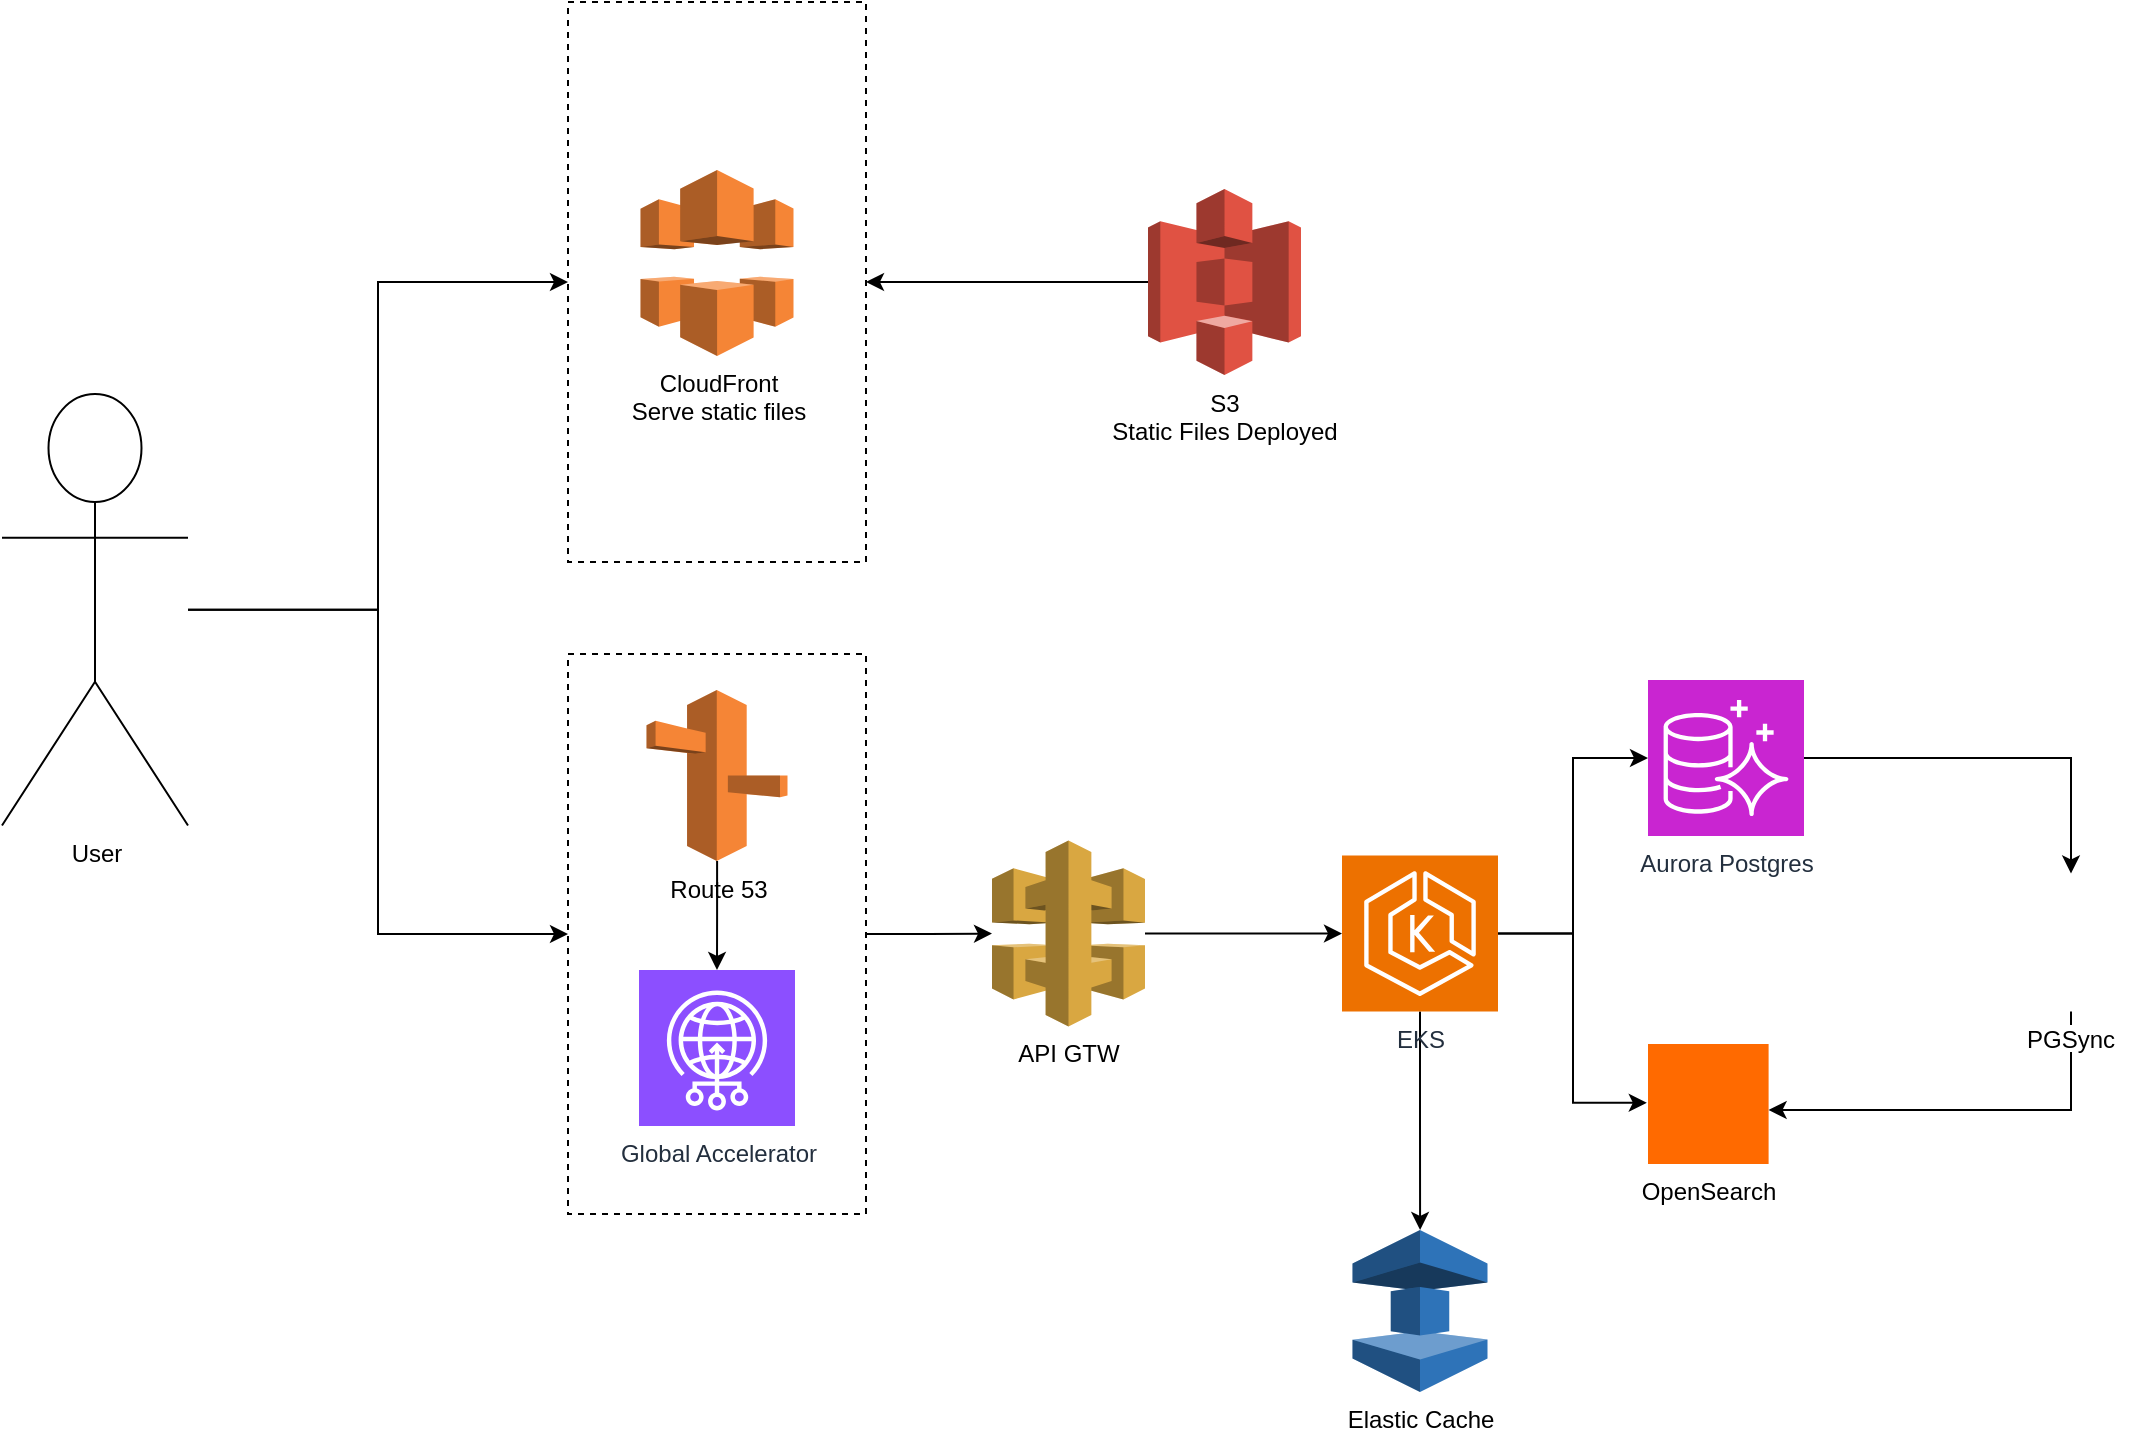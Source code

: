 <mxfile version="28.0.7" pages="7">
  <diagram name="overview" id="khjMui8SULHRm5ARyRQg">
    <mxGraphModel dx="1259" dy="1007" grid="0" gridSize="10" guides="1" tooltips="1" connect="1" arrows="1" fold="1" page="0" pageScale="1" pageWidth="850" pageHeight="1100" math="0" shadow="0">
      <root>
        <mxCell id="0" />
        <mxCell id="1" parent="0" />
        <mxCell id="UzYDV7pSfleydXYVI9vg-31" value="" style="rounded=0;whiteSpace=wrap;html=1;dashed=1;" parent="1" vertex="1">
          <mxGeometry x="211" y="426" width="149" height="280" as="geometry" />
        </mxCell>
        <mxCell id="UzYDV7pSfleydXYVI9vg-10" value="" style="rounded=0;whiteSpace=wrap;html=1;dashed=1;" parent="1" vertex="1">
          <mxGeometry x="211" y="100" width="149" height="280" as="geometry" />
        </mxCell>
        <mxCell id="UzYDV7pSfleydXYVI9vg-9" style="edgeStyle=orthogonalEdgeStyle;rounded=0;orthogonalLoop=1;jettySize=auto;html=1;entryX=0;entryY=0.5;entryDx=0;entryDy=0;" parent="1" source="UzYDV7pSfleydXYVI9vg-1" target="UzYDV7pSfleydXYVI9vg-10" edge="1">
          <mxGeometry relative="1" as="geometry" />
        </mxCell>
        <mxCell id="UzYDV7pSfleydXYVI9vg-12" style="edgeStyle=orthogonalEdgeStyle;rounded=0;orthogonalLoop=1;jettySize=auto;html=1;entryX=0;entryY=0.5;entryDx=0;entryDy=0;" parent="1" source="UzYDV7pSfleydXYVI9vg-1" target="UzYDV7pSfleydXYVI9vg-31" edge="1">
          <mxGeometry relative="1" as="geometry" />
        </mxCell>
        <mxCell id="UzYDV7pSfleydXYVI9vg-1" value="User" style="shape=umlActor;verticalLabelPosition=bottom;verticalAlign=top;html=1;outlineConnect=0;" parent="1" vertex="1">
          <mxGeometry x="-72" y="296" width="93" height="215.75" as="geometry" />
        </mxCell>
        <mxCell id="UzYDV7pSfleydXYVI9vg-4" style="edgeStyle=orthogonalEdgeStyle;rounded=0;orthogonalLoop=1;jettySize=auto;html=1;entryX=1;entryY=0.5;entryDx=0;entryDy=0;" parent="1" source="UzYDV7pSfleydXYVI9vg-2" target="UzYDV7pSfleydXYVI9vg-10" edge="1">
          <mxGeometry relative="1" as="geometry" />
        </mxCell>
        <mxCell id="UzYDV7pSfleydXYVI9vg-2" value="S3&lt;br&gt;Static Files Deployed" style="outlineConnect=0;dashed=0;verticalLabelPosition=bottom;verticalAlign=top;align=center;html=1;shape=mxgraph.aws3.s3;fillColor=#E05243;gradientColor=none;" parent="1" vertex="1">
          <mxGeometry x="501" y="193.5" width="76.5" height="93" as="geometry" />
        </mxCell>
        <mxCell id="UzYDV7pSfleydXYVI9vg-3" value="CloudFront&lt;br&gt;Serve static files" style="outlineConnect=0;dashed=0;verticalLabelPosition=bottom;verticalAlign=top;align=center;html=1;shape=mxgraph.aws3.cloudfront;fillColor=#F58536;gradientColor=none;" parent="1" vertex="1">
          <mxGeometry x="247.25" y="184" width="76.5" height="93" as="geometry" />
        </mxCell>
        <mxCell id="UzYDV7pSfleydXYVI9vg-14" style="edgeStyle=orthogonalEdgeStyle;rounded=0;orthogonalLoop=1;jettySize=auto;html=1;exitX=1;exitY=0.5;exitDx=0;exitDy=0;" parent="1" source="UzYDV7pSfleydXYVI9vg-31" target="UzYDV7pSfleydXYVI9vg-13" edge="1">
          <mxGeometry relative="1" as="geometry" />
        </mxCell>
        <mxCell id="UzYDV7pSfleydXYVI9vg-32" style="edgeStyle=orthogonalEdgeStyle;rounded=0;orthogonalLoop=1;jettySize=auto;html=1;" parent="1" source="UzYDV7pSfleydXYVI9vg-11" target="UzYDV7pSfleydXYVI9vg-30" edge="1">
          <mxGeometry relative="1" as="geometry" />
        </mxCell>
        <mxCell id="UzYDV7pSfleydXYVI9vg-11" value="Route 53" style="outlineConnect=0;dashed=0;verticalLabelPosition=bottom;verticalAlign=top;align=center;html=1;shape=mxgraph.aws3.route_53;fillColor=#F58536;gradientColor=none;" parent="1" vertex="1">
          <mxGeometry x="250.25" y="444" width="70.5" height="85.5" as="geometry" />
        </mxCell>
        <mxCell id="UzYDV7pSfleydXYVI9vg-16" style="edgeStyle=orthogonalEdgeStyle;rounded=0;orthogonalLoop=1;jettySize=auto;html=1;" parent="1" source="UzYDV7pSfleydXYVI9vg-13" target="UzYDV7pSfleydXYVI9vg-15" edge="1">
          <mxGeometry relative="1" as="geometry" />
        </mxCell>
        <mxCell id="UzYDV7pSfleydXYVI9vg-13" value="API GTW" style="outlineConnect=0;dashed=0;verticalLabelPosition=bottom;verticalAlign=top;align=center;html=1;shape=mxgraph.aws3.api_gateway;fillColor=#D9A741;gradientColor=none;" parent="1" vertex="1">
          <mxGeometry x="423" y="519.25" width="76.5" height="93" as="geometry" />
        </mxCell>
        <mxCell id="UzYDV7pSfleydXYVI9vg-25" style="edgeStyle=orthogonalEdgeStyle;rounded=0;orthogonalLoop=1;jettySize=auto;html=1;" parent="1" source="UzYDV7pSfleydXYVI9vg-15" target="UzYDV7pSfleydXYVI9vg-24" edge="1">
          <mxGeometry relative="1" as="geometry" />
        </mxCell>
        <mxCell id="UzYDV7pSfleydXYVI9vg-28" style="edgeStyle=orthogonalEdgeStyle;rounded=0;orthogonalLoop=1;jettySize=auto;html=1;entryX=0;entryY=0.5;entryDx=0;entryDy=0;entryPerimeter=0;" parent="1" source="UzYDV7pSfleydXYVI9vg-15" target="UzYDV7pSfleydXYVI9vg-26" edge="1">
          <mxGeometry relative="1" as="geometry" />
        </mxCell>
        <mxCell id="3O1eICE3V5ZhLmUcmQr_-3" style="edgeStyle=orthogonalEdgeStyle;rounded=0;orthogonalLoop=1;jettySize=auto;html=1;entryX=-0.01;entryY=0.49;entryDx=0;entryDy=0;entryPerimeter=0;" parent="1" source="UzYDV7pSfleydXYVI9vg-15" target="3O1eICE3V5ZhLmUcmQr_-2" edge="1">
          <mxGeometry relative="1" as="geometry">
            <mxPoint x="836" y="604.75" as="sourcePoint" />
          </mxGeometry>
        </mxCell>
        <mxCell id="UzYDV7pSfleydXYVI9vg-15" value="EKS" style="sketch=0;points=[[0,0,0],[0.25,0,0],[0.5,0,0],[0.75,0,0],[1,0,0],[0,1,0],[0.25,1,0],[0.5,1,0],[0.75,1,0],[1,1,0],[0,0.25,0],[0,0.5,0],[0,0.75,0],[1,0.25,0],[1,0.5,0],[1,0.75,0]];outlineConnect=0;fontColor=#232F3E;fillColor=#ED7100;strokeColor=#ffffff;dashed=0;verticalLabelPosition=bottom;verticalAlign=top;align=center;html=1;fontSize=12;fontStyle=0;aspect=fixed;shape=mxgraph.aws4.resourceIcon;resIcon=mxgraph.aws4.eks;" parent="1" vertex="1">
          <mxGeometry x="598" y="526.75" width="78" height="78" as="geometry" />
        </mxCell>
        <mxCell id="UzYDV7pSfleydXYVI9vg-24" value="Elastic Cache" style="outlineConnect=0;dashed=0;verticalLabelPosition=bottom;verticalAlign=top;align=center;html=1;shape=mxgraph.aws3.elasticache;fillColor=#2E73B8;gradientColor=none;" parent="1" vertex="1">
          <mxGeometry x="603.25" y="714" width="67.5" height="81" as="geometry" />
        </mxCell>
        <mxCell id="ajUbW3nXZHwBiihvLf2w-5" style="edgeStyle=orthogonalEdgeStyle;rounded=0;orthogonalLoop=1;jettySize=auto;html=1;entryX=0.5;entryY=0;entryDx=0;entryDy=0;" parent="1" source="UzYDV7pSfleydXYVI9vg-26" target="ajUbW3nXZHwBiihvLf2w-2" edge="1">
          <mxGeometry relative="1" as="geometry" />
        </mxCell>
        <mxCell id="UzYDV7pSfleydXYVI9vg-26" value="Aurora Postgres" style="sketch=0;points=[[0,0,0],[0.25,0,0],[0.5,0,0],[0.75,0,0],[1,0,0],[0,1,0],[0.25,1,0],[0.5,1,0],[0.75,1,0],[1,1,0],[0,0.25,0],[0,0.5,0],[0,0.75,0],[1,0.25,0],[1,0.5,0],[1,0.75,0]];outlineConnect=0;fontColor=#232F3E;fillColor=#C925D1;strokeColor=#ffffff;dashed=0;verticalLabelPosition=bottom;verticalAlign=top;align=center;html=1;fontSize=12;fontStyle=0;aspect=fixed;shape=mxgraph.aws4.resourceIcon;resIcon=mxgraph.aws4.aurora;" parent="1" vertex="1">
          <mxGeometry x="751" y="439" width="78" height="78" as="geometry" />
        </mxCell>
        <mxCell id="UzYDV7pSfleydXYVI9vg-30" value="Global Accelerator" style="sketch=0;points=[[0,0,0],[0.25,0,0],[0.5,0,0],[0.75,0,0],[1,0,0],[0,1,0],[0.25,1,0],[0.5,1,0],[0.75,1,0],[1,1,0],[0,0.25,0],[0,0.5,0],[0,0.75,0],[1,0.25,0],[1,0.5,0],[1,0.75,0]];outlineConnect=0;fontColor=#232F3E;fillColor=#8C4FFF;strokeColor=#ffffff;dashed=0;verticalLabelPosition=bottom;verticalAlign=top;align=center;html=1;fontSize=12;fontStyle=0;aspect=fixed;shape=mxgraph.aws4.resourceIcon;resIcon=mxgraph.aws4.global_accelerator;" parent="1" vertex="1">
          <mxGeometry x="246.5" y="584" width="78" height="78" as="geometry" />
        </mxCell>
        <mxCell id="3O1eICE3V5ZhLmUcmQr_-2" value="OpenSearch" style="points=[];aspect=fixed;html=1;align=center;shadow=0;dashed=0;fillColor=#FF6A00;strokeColor=none;shape=mxgraph.alibaba_cloud.opensearch;verticalAlign=top;labelPosition=center;verticalLabelPosition=bottom;" parent="1" vertex="1">
          <mxGeometry x="751" y="621" width="60.3" height="60" as="geometry" />
        </mxCell>
        <mxCell id="ajUbW3nXZHwBiihvLf2w-4" style="edgeStyle=orthogonalEdgeStyle;rounded=0;orthogonalLoop=1;jettySize=auto;html=1;" parent="1" source="ajUbW3nXZHwBiihvLf2w-2" target="3O1eICE3V5ZhLmUcmQr_-2" edge="1">
          <mxGeometry relative="1" as="geometry">
            <Array as="points">
              <mxPoint x="963" y="654" />
            </Array>
          </mxGeometry>
        </mxCell>
        <mxCell id="ajUbW3nXZHwBiihvLf2w-2" value="PGSync" style="shape=image;verticalLabelPosition=bottom;labelBackgroundColor=default;verticalAlign=top;aspect=fixed;imageAspect=0;image=https://cdn-icons-png.flaticon.com/512/4233/4233601.png;" parent="1" vertex="1">
          <mxGeometry x="928" y="535.75" width="69" height="69" as="geometry" />
        </mxCell>
      </root>
    </mxGraphModel>
  </diagram>
  <diagram id="BGZHWTWwNWjGH87uwMEw" name="deployment">
    <mxGraphModel grid="0" page="0" gridSize="10" guides="1" tooltips="1" connect="1" arrows="1" fold="1" pageScale="1" pageWidth="850" pageHeight="1100" math="0" shadow="0">
      <root>
        <mxCell id="0" />
        <mxCell id="1" parent="0" />
        <mxCell id="0XEMuGiK4ZWqo2sjq5a6-28" style="edgeStyle=orthogonalEdgeStyle;rounded=0;orthogonalLoop=1;jettySize=auto;html=1;dashed=1;exitX=0;exitY=0;exitDx=217;exitDy=296;exitPerimeter=0;" parent="1" source="0XEMuGiK4ZWqo2sjq5a6-1" target="0XEMuGiK4ZWqo2sjq5a6-21" edge="1">
          <mxGeometry relative="1" as="geometry" />
        </mxCell>
        <mxCell id="0XEMuGiK4ZWqo2sjq5a6-1" value="Microservices" style="shape=cube;whiteSpace=wrap;html=1;boundedLbl=1;backgroundOutline=1;darkOpacity=0.05;darkOpacity2=0.1;verticalAlign=top;" parent="1" vertex="1">
          <mxGeometry x="53" y="313" width="414" height="296" as="geometry" />
        </mxCell>
        <mxCell id="0XEMuGiK4ZWqo2sjq5a6-2" value="product.jar" style="html=1;outlineConnect=0;whiteSpace=wrap;fillColor=#AFFFAF;shape=mxgraph.archimate3.application;appType=equipment;archiType=square;" parent="1" vertex="1">
          <mxGeometry x="99" y="379.5" width="150" height="75" as="geometry" />
        </mxCell>
        <mxCell id="0XEMuGiK4ZWqo2sjq5a6-3" value="Deployment Spec" style="swimlane;fontStyle=0;childLayout=stackLayout;horizontal=1;startSize=30;horizontalStack=0;resizeParent=1;resizeParentMax=0;resizeLast=0;collapsible=1;marginBottom=0;whiteSpace=wrap;html=1;" parent="1" vertex="1">
          <mxGeometry x="298" y="372" width="140" height="90" as="geometry" />
        </mxCell>
        <mxCell id="0XEMuGiK4ZWqo2sjq5a6-4" value="Dockerfile" style="text;strokeColor=none;fillColor=none;align=left;verticalAlign=middle;spacingLeft=4;spacingRight=4;overflow=hidden;points=[[0,0.5],[1,0.5]];portConstraint=eastwest;rotatable=0;whiteSpace=wrap;html=1;" parent="0XEMuGiK4ZWqo2sjq5a6-3" vertex="1">
          <mxGeometry y="30" width="140" height="30" as="geometry" />
        </mxCell>
        <mxCell id="0XEMuGiK4ZWqo2sjq5a6-5" value="deployment.yml" style="text;strokeColor=none;fillColor=none;align=left;verticalAlign=middle;spacingLeft=4;spacingRight=4;overflow=hidden;points=[[0,0.5],[1,0.5]];portConstraint=eastwest;rotatable=0;whiteSpace=wrap;html=1;" parent="0XEMuGiK4ZWqo2sjq5a6-3" vertex="1">
          <mxGeometry y="60" width="140" height="30" as="geometry" />
        </mxCell>
        <mxCell id="0XEMuGiK4ZWqo2sjq5a6-8" value="user.jar" style="html=1;outlineConnect=0;whiteSpace=wrap;fillColor=#AFFFAF;shape=mxgraph.archimate3.application;appType=equipment;archiType=square;" parent="1" vertex="1">
          <mxGeometry x="99" y="498.5" width="150" height="75" as="geometry" />
        </mxCell>
        <mxCell id="0XEMuGiK4ZWqo2sjq5a6-12" value="Docker Registry&lt;br&gt;ECR" style="shape=cube;whiteSpace=wrap;html=1;boundedLbl=1;backgroundOutline=1;darkOpacity=0.05;darkOpacity2=0.1;" parent="1" vertex="1">
          <mxGeometry x="539" y="401" width="192" height="120" as="geometry" />
        </mxCell>
        <mxCell id="0XEMuGiK4ZWqo2sjq5a6-13" style="edgeStyle=orthogonalEdgeStyle;rounded=0;orthogonalLoop=1;jettySize=auto;html=1;endArrow=none;startFill=0;" parent="1" source="0XEMuGiK4ZWqo2sjq5a6-1" target="0XEMuGiK4ZWqo2sjq5a6-12" edge="1">
          <mxGeometry relative="1" as="geometry" />
        </mxCell>
        <mxCell id="0XEMuGiK4ZWqo2sjq5a6-31" style="edgeStyle=orthogonalEdgeStyle;rounded=0;orthogonalLoop=1;jettySize=auto;html=1;" parent="1" source="0XEMuGiK4ZWqo2sjq5a6-15" target="0XEMuGiK4ZWqo2sjq5a6-30" edge="1">
          <mxGeometry relative="1" as="geometry" />
        </mxCell>
        <mxCell id="0XEMuGiK4ZWqo2sjq5a6-15" value="Web Application" style="shape=cube;whiteSpace=wrap;html=1;boundedLbl=1;backgroundOutline=1;darkOpacity=0.05;darkOpacity2=0.1;verticalAlign=top;" parent="1" vertex="1">
          <mxGeometry x="814" y="373.5" width="414" height="175" as="geometry" />
        </mxCell>
        <mxCell id="0XEMuGiK4ZWqo2sjq5a6-29" style="edgeStyle=orthogonalEdgeStyle;rounded=0;orthogonalLoop=1;jettySize=auto;html=1;endArrow=none;startFill=0;" parent="1" source="0XEMuGiK4ZWqo2sjq5a6-16" target="0XEMuGiK4ZWqo2sjq5a6-17" edge="1">
          <mxGeometry relative="1" as="geometry" />
        </mxCell>
        <mxCell id="0XEMuGiK4ZWqo2sjq5a6-16" value="UI" style="html=1;outlineConnect=0;whiteSpace=wrap;fillColor=#AFFFAF;shape=mxgraph.archimate3.application;appType=equipment;archiType=square;" parent="1" vertex="1">
          <mxGeometry x="860" y="440" width="150" height="75" as="geometry" />
        </mxCell>
        <mxCell id="0XEMuGiK4ZWqo2sjq5a6-17" value="Deployment Spec" style="swimlane;fontStyle=0;childLayout=stackLayout;horizontal=1;startSize=30;horizontalStack=0;resizeParent=1;resizeParentMax=0;resizeLast=0;collapsible=1;marginBottom=0;whiteSpace=wrap;html=1;" parent="1" vertex="1">
          <mxGeometry x="1059" y="432.5" width="140" height="90" as="geometry" />
        </mxCell>
        <mxCell id="0XEMuGiK4ZWqo2sjq5a6-18" value="Dockerfile" style="text;strokeColor=none;fillColor=none;align=left;verticalAlign=middle;spacingLeft=4;spacingRight=4;overflow=hidden;points=[[0,0.5],[1,0.5]];portConstraint=eastwest;rotatable=0;whiteSpace=wrap;html=1;" parent="0XEMuGiK4ZWqo2sjq5a6-17" vertex="1">
          <mxGeometry y="30" width="140" height="30" as="geometry" />
        </mxCell>
        <mxCell id="0XEMuGiK4ZWqo2sjq5a6-19" value="deployment.yml" style="text;strokeColor=none;fillColor=none;align=left;verticalAlign=middle;spacingLeft=4;spacingRight=4;overflow=hidden;points=[[0,0.5],[1,0.5]];portConstraint=eastwest;rotatable=0;whiteSpace=wrap;html=1;" parent="0XEMuGiK4ZWqo2sjq5a6-17" vertex="1">
          <mxGeometry y="60" width="140" height="30" as="geometry" />
        </mxCell>
        <mxCell id="0XEMuGiK4ZWqo2sjq5a6-20" style="edgeStyle=orthogonalEdgeStyle;rounded=0;orthogonalLoop=1;jettySize=auto;html=1;endArrow=none;startFill=0;" parent="1" source="0XEMuGiK4ZWqo2sjq5a6-12" target="0XEMuGiK4ZWqo2sjq5a6-15" edge="1">
          <mxGeometry relative="1" as="geometry">
            <mxPoint x="439" y="355" as="sourcePoint" />
            <mxPoint x="583" y="471" as="targetPoint" />
          </mxGeometry>
        </mxCell>
        <mxCell id="0XEMuGiK4ZWqo2sjq5a6-21" value="SQL Server" style="shape=cube;whiteSpace=wrap;html=1;boundedLbl=1;backgroundOutline=1;darkOpacity=0.05;darkOpacity2=0.1;verticalAlign=top;" parent="1" vertex="1">
          <mxGeometry x="146" y="713" width="249" height="175" as="geometry" />
        </mxCell>
        <mxCell id="0XEMuGiK4ZWqo2sjq5a6-22" value="Schema.sql" style="html=1;outlineConnect=0;whiteSpace=wrap;fillColor=#AFFFAF;shape=mxgraph.archimate3.application;appType=equipment;archiType=square;" parent="1" vertex="1">
          <mxGeometry x="201" y="784" width="150" height="75" as="geometry" />
        </mxCell>
        <mxCell id="0XEMuGiK4ZWqo2sjq5a6-23" value="Deployment Spec" style="swimlane;fontStyle=0;childLayout=stackLayout;horizontal=1;startSize=30;horizontalStack=0;resizeParent=1;resizeParentMax=0;resizeLast=0;collapsible=1;marginBottom=0;whiteSpace=wrap;html=1;" parent="1" vertex="1">
          <mxGeometry x="301" y="491" width="140" height="90" as="geometry" />
        </mxCell>
        <mxCell id="0XEMuGiK4ZWqo2sjq5a6-24" value="Dockerfile" style="text;strokeColor=none;fillColor=none;align=left;verticalAlign=middle;spacingLeft=4;spacingRight=4;overflow=hidden;points=[[0,0.5],[1,0.5]];portConstraint=eastwest;rotatable=0;whiteSpace=wrap;html=1;" parent="0XEMuGiK4ZWqo2sjq5a6-23" vertex="1">
          <mxGeometry y="30" width="140" height="30" as="geometry" />
        </mxCell>
        <mxCell id="0XEMuGiK4ZWqo2sjq5a6-25" value="deployment.yml" style="text;strokeColor=none;fillColor=none;align=left;verticalAlign=middle;spacingLeft=4;spacingRight=4;overflow=hidden;points=[[0,0.5],[1,0.5]];portConstraint=eastwest;rotatable=0;whiteSpace=wrap;html=1;" parent="0XEMuGiK4ZWqo2sjq5a6-23" vertex="1">
          <mxGeometry y="60" width="140" height="30" as="geometry" />
        </mxCell>
        <mxCell id="0XEMuGiK4ZWqo2sjq5a6-26" style="edgeStyle=orthogonalEdgeStyle;rounded=0;orthogonalLoop=1;jettySize=auto;html=1;endArrow=none;startFill=0;" parent="1" source="0XEMuGiK4ZWqo2sjq5a6-2" target="0XEMuGiK4ZWqo2sjq5a6-3" edge="1">
          <mxGeometry relative="1" as="geometry">
            <mxPoint x="477" y="495" as="sourcePoint" />
            <mxPoint x="621" y="527" as="targetPoint" />
          </mxGeometry>
        </mxCell>
        <mxCell id="0XEMuGiK4ZWqo2sjq5a6-27" style="edgeStyle=orthogonalEdgeStyle;rounded=0;orthogonalLoop=1;jettySize=auto;html=1;endArrow=none;startFill=0;" parent="1" source="0XEMuGiK4ZWqo2sjq5a6-8" target="0XEMuGiK4ZWqo2sjq5a6-23" edge="1">
          <mxGeometry relative="1" as="geometry">
            <mxPoint x="259" y="427" as="sourcePoint" />
            <mxPoint x="308" y="427" as="targetPoint" />
          </mxGeometry>
        </mxCell>
        <mxCell id="0XEMuGiK4ZWqo2sjq5a6-30" value="S3 Buket" style="shape=cube;whiteSpace=wrap;html=1;boundedLbl=1;backgroundOutline=1;darkOpacity=0.05;darkOpacity2=0.1;" parent="1" vertex="1">
          <mxGeometry x="925" y="646" width="192" height="120" as="geometry" />
        </mxCell>
      </root>
    </mxGraphModel>
  </diagram>
  <diagram id="TTeiqUfELaWEKGD71PHr" name="uc.search.product">
    <mxGraphModel dx="1415" dy="1407" grid="0" gridSize="10" guides="1" tooltips="1" connect="1" arrows="1" fold="1" page="0" pageScale="1" pageWidth="850" pageHeight="1100" math="0" shadow="0">
      <root>
        <mxCell id="0" />
        <mxCell id="1" parent="0" />
        <mxCell id="9o5SMapUrAs0YinHVHyk-2" value="Searching products" style="rounded=0;whiteSpace=wrap;html=1;verticalAlign=top;" vertex="1" parent="1">
          <mxGeometry x="41" y="-187" width="265" height="616" as="geometry" />
        </mxCell>
        <mxCell id="9o5SMapUrAs0YinHVHyk-4" style="edgeStyle=orthogonalEdgeStyle;rounded=0;orthogonalLoop=1;jettySize=auto;html=1;entryX=0;entryY=0.5;entryDx=0;entryDy=0;curved=1;" edge="1" parent="1" source="9o5SMapUrAs0YinHVHyk-1" target="9o5SMapUrAs0YinHVHyk-3">
          <mxGeometry relative="1" as="geometry" />
        </mxCell>
        <mxCell id="9o5SMapUrAs0YinHVHyk-1" value="User" style="shape=umlActor;verticalLabelPosition=bottom;verticalAlign=top;html=1;outlineConnect=0;" vertex="1" parent="1">
          <mxGeometry x="-144" y="67" width="58" height="110" as="geometry" />
        </mxCell>
        <mxCell id="9o5SMapUrAs0YinHVHyk-3" value="Login" style="ellipse;whiteSpace=wrap;html=1;" vertex="1" parent="1">
          <mxGeometry x="113.5" y="-137" width="120" height="80" as="geometry" />
        </mxCell>
        <mxCell id="9o5SMapUrAs0YinHVHyk-5" value="Access products search page" style="ellipse;whiteSpace=wrap;html=1;" vertex="1" parent="1">
          <mxGeometry x="113.5" y="-32" width="120" height="80" as="geometry" />
        </mxCell>
        <mxCell id="9o5SMapUrAs0YinHVHyk-6" value="See all products available based on history" style="ellipse;whiteSpace=wrap;html=1;" vertex="1" parent="1">
          <mxGeometry x="113.5" y="82" width="120" height="80" as="geometry" />
        </mxCell>
        <mxCell id="9o5SMapUrAs0YinHVHyk-7" value="Type a text into search field" style="ellipse;whiteSpace=wrap;html=1;" vertex="1" parent="1">
          <mxGeometry x="113.5" y="203" width="120" height="80" as="geometry" />
        </mxCell>
        <mxCell id="9o5SMapUrAs0YinHVHyk-8" value="See all products with similar names or description" style="ellipse;whiteSpace=wrap;html=1;" vertex="1" parent="1">
          <mxGeometry x="113.5" y="320" width="120" height="80" as="geometry" />
        </mxCell>
        <mxCell id="9o5SMapUrAs0YinHVHyk-9" style="edgeStyle=orthogonalEdgeStyle;rounded=0;orthogonalLoop=1;jettySize=auto;html=1;entryX=0;entryY=0.5;entryDx=0;entryDy=0;curved=1;" edge="1" parent="1" source="9o5SMapUrAs0YinHVHyk-1" target="9o5SMapUrAs0YinHVHyk-5">
          <mxGeometry relative="1" as="geometry">
            <mxPoint x="-116" y="148" as="sourcePoint" />
            <mxPoint x="124" y="-87" as="targetPoint" />
          </mxGeometry>
        </mxCell>
        <mxCell id="9o5SMapUrAs0YinHVHyk-10" style="edgeStyle=orthogonalEdgeStyle;rounded=0;orthogonalLoop=1;jettySize=auto;html=1;entryX=0;entryY=0.5;entryDx=0;entryDy=0;curved=1;" edge="1" parent="1" source="9o5SMapUrAs0YinHVHyk-1" target="9o5SMapUrAs0YinHVHyk-6">
          <mxGeometry relative="1" as="geometry">
            <mxPoint x="-116" y="148" as="sourcePoint" />
            <mxPoint x="134" y="-77" as="targetPoint" />
          </mxGeometry>
        </mxCell>
        <mxCell id="9o5SMapUrAs0YinHVHyk-11" style="edgeStyle=orthogonalEdgeStyle;rounded=0;orthogonalLoop=1;jettySize=auto;html=1;entryX=0;entryY=0.5;entryDx=0;entryDy=0;curved=1;" edge="1" parent="1" source="9o5SMapUrAs0YinHVHyk-1" target="9o5SMapUrAs0YinHVHyk-7">
          <mxGeometry relative="1" as="geometry">
            <mxPoint x="-106" y="158" as="sourcePoint" />
            <mxPoint x="144" y="-67" as="targetPoint" />
          </mxGeometry>
        </mxCell>
        <mxCell id="9o5SMapUrAs0YinHVHyk-12" style="edgeStyle=orthogonalEdgeStyle;rounded=0;orthogonalLoop=1;jettySize=auto;html=1;entryX=0;entryY=0.5;entryDx=0;entryDy=0;curved=1;" edge="1" parent="1" source="9o5SMapUrAs0YinHVHyk-1" target="9o5SMapUrAs0YinHVHyk-8">
          <mxGeometry relative="1" as="geometry">
            <mxPoint x="-96" y="168" as="sourcePoint" />
            <mxPoint x="154" y="-57" as="targetPoint" />
          </mxGeometry>
        </mxCell>
      </root>
    </mxGraphModel>
  </diagram>
  <diagram name="uc.post.product" id="K6IPCTsHUYz8npWNONGt">
    <mxGraphModel dx="1415" dy="1407" grid="0" gridSize="10" guides="1" tooltips="1" connect="1" arrows="1" fold="1" page="0" pageScale="1" pageWidth="850" pageHeight="1100" math="0" shadow="0">
      <root>
        <mxCell id="Kw_1Bd73v6K3SihxDMfR-0" />
        <mxCell id="Kw_1Bd73v6K3SihxDMfR-1" parent="Kw_1Bd73v6K3SihxDMfR-0" />
        <mxCell id="Kw_1Bd73v6K3SihxDMfR-2" value="Posting products" style="rounded=0;whiteSpace=wrap;html=1;verticalAlign=top;" vertex="1" parent="Kw_1Bd73v6K3SihxDMfR-1">
          <mxGeometry x="41" y="-187" width="265" height="728" as="geometry" />
        </mxCell>
        <mxCell id="Kw_1Bd73v6K3SihxDMfR-3" style="edgeStyle=orthogonalEdgeStyle;rounded=0;orthogonalLoop=1;jettySize=auto;html=1;entryX=0;entryY=0.5;entryDx=0;entryDy=0;curved=1;" edge="1" parent="Kw_1Bd73v6K3SihxDMfR-1" source="Kw_1Bd73v6K3SihxDMfR-4" target="Kw_1Bd73v6K3SihxDMfR-5">
          <mxGeometry relative="1" as="geometry" />
        </mxCell>
        <mxCell id="Kw_1Bd73v6K3SihxDMfR-4" value="User" style="shape=umlActor;verticalLabelPosition=bottom;verticalAlign=top;html=1;outlineConnect=0;" vertex="1" parent="Kw_1Bd73v6K3SihxDMfR-1">
          <mxGeometry x="-144" y="67" width="58" height="110" as="geometry" />
        </mxCell>
        <mxCell id="Kw_1Bd73v6K3SihxDMfR-5" value="Login" style="ellipse;whiteSpace=wrap;html=1;" vertex="1" parent="Kw_1Bd73v6K3SihxDMfR-1">
          <mxGeometry x="113.5" y="-137" width="120" height="80" as="geometry" />
        </mxCell>
        <mxCell id="Kw_1Bd73v6K3SihxDMfR-6" value="Access product management page" style="ellipse;whiteSpace=wrap;html=1;" vertex="1" parent="Kw_1Bd73v6K3SihxDMfR-1">
          <mxGeometry x="113.5" y="-32" width="120" height="80" as="geometry" />
        </mxCell>
        <mxCell id="Kw_1Bd73v6K3SihxDMfR-7" value="See all products saved previously" style="ellipse;whiteSpace=wrap;html=1;" vertex="1" parent="Kw_1Bd73v6K3SihxDMfR-1">
          <mxGeometry x="113.5" y="82" width="120" height="80" as="geometry" />
        </mxCell>
        <mxCell id="Kw_1Bd73v6K3SihxDMfR-8" value="Click to add new product" style="ellipse;whiteSpace=wrap;html=1;" vertex="1" parent="Kw_1Bd73v6K3SihxDMfR-1">
          <mxGeometry x="113.5" y="203" width="120" height="80" as="geometry" />
        </mxCell>
        <mxCell id="Kw_1Bd73v6K3SihxDMfR-9" value="Fill product details and add pictures" style="ellipse;whiteSpace=wrap;html=1;" vertex="1" parent="Kw_1Bd73v6K3SihxDMfR-1">
          <mxGeometry x="113.5" y="320" width="120" height="80" as="geometry" />
        </mxCell>
        <mxCell id="Kw_1Bd73v6K3SihxDMfR-10" style="edgeStyle=orthogonalEdgeStyle;rounded=0;orthogonalLoop=1;jettySize=auto;html=1;entryX=0;entryY=0.5;entryDx=0;entryDy=0;curved=1;" edge="1" parent="Kw_1Bd73v6K3SihxDMfR-1" source="Kw_1Bd73v6K3SihxDMfR-4" target="Kw_1Bd73v6K3SihxDMfR-6">
          <mxGeometry relative="1" as="geometry">
            <mxPoint x="-116" y="148" as="sourcePoint" />
            <mxPoint x="124" y="-87" as="targetPoint" />
          </mxGeometry>
        </mxCell>
        <mxCell id="Kw_1Bd73v6K3SihxDMfR-11" style="edgeStyle=orthogonalEdgeStyle;rounded=0;orthogonalLoop=1;jettySize=auto;html=1;entryX=0;entryY=0.5;entryDx=0;entryDy=0;curved=1;" edge="1" parent="Kw_1Bd73v6K3SihxDMfR-1" source="Kw_1Bd73v6K3SihxDMfR-4" target="Kw_1Bd73v6K3SihxDMfR-7">
          <mxGeometry relative="1" as="geometry">
            <mxPoint x="-116" y="148" as="sourcePoint" />
            <mxPoint x="134" y="-77" as="targetPoint" />
          </mxGeometry>
        </mxCell>
        <mxCell id="Kw_1Bd73v6K3SihxDMfR-12" style="edgeStyle=orthogonalEdgeStyle;rounded=0;orthogonalLoop=1;jettySize=auto;html=1;entryX=0;entryY=0.5;entryDx=0;entryDy=0;curved=1;" edge="1" parent="Kw_1Bd73v6K3SihxDMfR-1" source="Kw_1Bd73v6K3SihxDMfR-4" target="Kw_1Bd73v6K3SihxDMfR-8">
          <mxGeometry relative="1" as="geometry">
            <mxPoint x="-106" y="158" as="sourcePoint" />
            <mxPoint x="144" y="-67" as="targetPoint" />
          </mxGeometry>
        </mxCell>
        <mxCell id="Kw_1Bd73v6K3SihxDMfR-13" style="edgeStyle=orthogonalEdgeStyle;rounded=0;orthogonalLoop=1;jettySize=auto;html=1;entryX=0;entryY=0.5;entryDx=0;entryDy=0;curved=1;" edge="1" parent="Kw_1Bd73v6K3SihxDMfR-1" source="Kw_1Bd73v6K3SihxDMfR-4" target="Kw_1Bd73v6K3SihxDMfR-9">
          <mxGeometry relative="1" as="geometry">
            <mxPoint x="-96" y="168" as="sourcePoint" />
            <mxPoint x="154" y="-57" as="targetPoint" />
          </mxGeometry>
        </mxCell>
        <mxCell id="0XgS5xXAaWVhfa4Fujdu-0" value="Save the product" style="ellipse;whiteSpace=wrap;html=1;" vertex="1" parent="Kw_1Bd73v6K3SihxDMfR-1">
          <mxGeometry x="113.5" y="429" width="120" height="80" as="geometry" />
        </mxCell>
        <mxCell id="0XgS5xXAaWVhfa4Fujdu-1" style="edgeStyle=orthogonalEdgeStyle;rounded=0;orthogonalLoop=1;jettySize=auto;html=1;entryX=0;entryY=0.5;entryDx=0;entryDy=0;curved=1;" edge="1" parent="Kw_1Bd73v6K3SihxDMfR-1" source="Kw_1Bd73v6K3SihxDMfR-4" target="0XgS5xXAaWVhfa4Fujdu-0">
          <mxGeometry relative="1" as="geometry">
            <mxPoint x="-76" y="132" as="sourcePoint" />
            <mxPoint x="124" y="370" as="targetPoint" />
          </mxGeometry>
        </mxCell>
      </root>
    </mxGraphModel>
  </diagram>
  <diagram name="uc.view.product" id="5NONjeqhp2zBOwEMkLan">
    <mxGraphModel dx="1415" dy="1007" grid="0" gridSize="10" guides="1" tooltips="1" connect="1" arrows="1" fold="1" page="0" pageScale="1" pageWidth="850" pageHeight="1100" math="0" shadow="0">
      <root>
        <mxCell id="38S99PAp9FkhOumt0H_u-0" />
        <mxCell id="38S99PAp9FkhOumt0H_u-1" parent="38S99PAp9FkhOumt0H_u-0" />
        <mxCell id="H_xGiDRHiHV_fbQGNWIw-0" value="View product details" style="rounded=0;whiteSpace=wrap;html=1;verticalAlign=top;" vertex="1" parent="38S99PAp9FkhOumt0H_u-1">
          <mxGeometry x="134" y="387" width="265" height="878" as="geometry" />
        </mxCell>
        <mxCell id="H_xGiDRHiHV_fbQGNWIw-1" style="edgeStyle=orthogonalEdgeStyle;rounded=0;orthogonalLoop=1;jettySize=auto;html=1;entryX=0;entryY=0.5;entryDx=0;entryDy=0;curved=1;" edge="1" parent="38S99PAp9FkhOumt0H_u-1" source="H_xGiDRHiHV_fbQGNWIw-2" target="H_xGiDRHiHV_fbQGNWIw-3">
          <mxGeometry relative="1" as="geometry" />
        </mxCell>
        <mxCell id="H_xGiDRHiHV_fbQGNWIw-2" value="User" style="shape=umlActor;verticalLabelPosition=bottom;verticalAlign=top;html=1;outlineConnect=0;" vertex="1" parent="38S99PAp9FkhOumt0H_u-1">
          <mxGeometry x="-51" y="641" width="58" height="110" as="geometry" />
        </mxCell>
        <mxCell id="H_xGiDRHiHV_fbQGNWIw-3" value="Login" style="ellipse;whiteSpace=wrap;html=1;" vertex="1" parent="38S99PAp9FkhOumt0H_u-1">
          <mxGeometry x="206.5" y="437" width="120" height="80" as="geometry" />
        </mxCell>
        <mxCell id="H_xGiDRHiHV_fbQGNWIw-4" value="Access products search page" style="ellipse;whiteSpace=wrap;html=1;" vertex="1" parent="38S99PAp9FkhOumt0H_u-1">
          <mxGeometry x="206.5" y="542" width="120" height="80" as="geometry" />
        </mxCell>
        <mxCell id="H_xGiDRHiHV_fbQGNWIw-5" value="See all products available based on history" style="ellipse;whiteSpace=wrap;html=1;" vertex="1" parent="38S99PAp9FkhOumt0H_u-1">
          <mxGeometry x="206.5" y="656" width="120" height="80" as="geometry" />
        </mxCell>
        <mxCell id="H_xGiDRHiHV_fbQGNWIw-6" value="Type a text into search field" style="ellipse;whiteSpace=wrap;html=1;" vertex="1" parent="38S99PAp9FkhOumt0H_u-1">
          <mxGeometry x="206.5" y="777" width="120" height="80" as="geometry" />
        </mxCell>
        <mxCell id="H_xGiDRHiHV_fbQGNWIw-7" value="See all products with similar names or description" style="ellipse;whiteSpace=wrap;html=1;" vertex="1" parent="38S99PAp9FkhOumt0H_u-1">
          <mxGeometry x="206.5" y="894" width="120" height="80" as="geometry" />
        </mxCell>
        <mxCell id="H_xGiDRHiHV_fbQGNWIw-8" style="edgeStyle=orthogonalEdgeStyle;rounded=0;orthogonalLoop=1;jettySize=auto;html=1;entryX=0;entryY=0.5;entryDx=0;entryDy=0;curved=1;" edge="1" parent="38S99PAp9FkhOumt0H_u-1" source="H_xGiDRHiHV_fbQGNWIw-2" target="H_xGiDRHiHV_fbQGNWIw-4">
          <mxGeometry relative="1" as="geometry">
            <mxPoint x="-23" y="722" as="sourcePoint" />
            <mxPoint x="217" y="487" as="targetPoint" />
          </mxGeometry>
        </mxCell>
        <mxCell id="H_xGiDRHiHV_fbQGNWIw-9" style="edgeStyle=orthogonalEdgeStyle;rounded=0;orthogonalLoop=1;jettySize=auto;html=1;entryX=0;entryY=0.5;entryDx=0;entryDy=0;curved=1;" edge="1" parent="38S99PAp9FkhOumt0H_u-1" source="H_xGiDRHiHV_fbQGNWIw-2" target="H_xGiDRHiHV_fbQGNWIw-5">
          <mxGeometry relative="1" as="geometry">
            <mxPoint x="-23" y="722" as="sourcePoint" />
            <mxPoint x="227" y="497" as="targetPoint" />
          </mxGeometry>
        </mxCell>
        <mxCell id="H_xGiDRHiHV_fbQGNWIw-10" style="edgeStyle=orthogonalEdgeStyle;rounded=0;orthogonalLoop=1;jettySize=auto;html=1;entryX=0;entryY=0.5;entryDx=0;entryDy=0;curved=1;" edge="1" parent="38S99PAp9FkhOumt0H_u-1" source="H_xGiDRHiHV_fbQGNWIw-2" target="H_xGiDRHiHV_fbQGNWIw-6">
          <mxGeometry relative="1" as="geometry">
            <mxPoint x="-13" y="732" as="sourcePoint" />
            <mxPoint x="237" y="507" as="targetPoint" />
          </mxGeometry>
        </mxCell>
        <mxCell id="H_xGiDRHiHV_fbQGNWIw-11" style="edgeStyle=orthogonalEdgeStyle;rounded=0;orthogonalLoop=1;jettySize=auto;html=1;entryX=0;entryY=0.5;entryDx=0;entryDy=0;curved=1;" edge="1" parent="38S99PAp9FkhOumt0H_u-1" source="H_xGiDRHiHV_fbQGNWIw-2" target="H_xGiDRHiHV_fbQGNWIw-7">
          <mxGeometry relative="1" as="geometry">
            <mxPoint x="-3" y="742" as="sourcePoint" />
            <mxPoint x="247" y="517" as="targetPoint" />
          </mxGeometry>
        </mxCell>
        <mxCell id="H_xGiDRHiHV_fbQGNWIw-12" value="Click on the desired product" style="ellipse;whiteSpace=wrap;html=1;" vertex="1" parent="38S99PAp9FkhOumt0H_u-1">
          <mxGeometry x="206.5" y="1017" width="120" height="80" as="geometry" />
        </mxCell>
        <mxCell id="H_xGiDRHiHV_fbQGNWIw-13" value="Open product page details" style="ellipse;whiteSpace=wrap;html=1;" vertex="1" parent="38S99PAp9FkhOumt0H_u-1">
          <mxGeometry x="206.5" y="1140" width="120" height="80" as="geometry" />
        </mxCell>
        <mxCell id="H_xGiDRHiHV_fbQGNWIw-14" style="edgeStyle=orthogonalEdgeStyle;rounded=0;orthogonalLoop=1;jettySize=auto;html=1;entryX=0;entryY=0.5;entryDx=0;entryDy=0;curved=1;" edge="1" parent="38S99PAp9FkhOumt0H_u-1" source="H_xGiDRHiHV_fbQGNWIw-2" target="H_xGiDRHiHV_fbQGNWIw-12">
          <mxGeometry relative="1" as="geometry">
            <mxPoint x="140" y="909" as="sourcePoint" />
            <mxPoint x="340" y="1147" as="targetPoint" />
          </mxGeometry>
        </mxCell>
        <mxCell id="H_xGiDRHiHV_fbQGNWIw-15" style="edgeStyle=orthogonalEdgeStyle;rounded=0;orthogonalLoop=1;jettySize=auto;html=1;entryX=0;entryY=0.5;entryDx=0;entryDy=0;curved=1;" edge="1" parent="38S99PAp9FkhOumt0H_u-1" source="H_xGiDRHiHV_fbQGNWIw-2" target="H_xGiDRHiHV_fbQGNWIw-13">
          <mxGeometry relative="1" as="geometry">
            <mxPoint x="207" y="986" as="sourcePoint" />
            <mxPoint x="407" y="1224" as="targetPoint" />
          </mxGeometry>
        </mxCell>
      </root>
    </mxGraphModel>
  </diagram>
  <diagram name="uc.review.product" id="epXCIIkdq_Fyb69L9Wql">
    <mxGraphModel dx="1415" dy="1007" grid="0" gridSize="10" guides="1" tooltips="1" connect="1" arrows="1" fold="1" page="0" pageScale="1" pageWidth="850" pageHeight="1100" math="0" shadow="0">
      <root>
        <mxCell id="oq7OtIhLeAKczP1z072B-0" />
        <mxCell id="oq7OtIhLeAKczP1z072B-1" parent="oq7OtIhLeAKczP1z072B-0" />
        <mxCell id="oq7OtIhLeAKczP1z072B-2" value="Reviewing products" style="rounded=0;whiteSpace=wrap;html=1;verticalAlign=top;" vertex="1" parent="oq7OtIhLeAKczP1z072B-1">
          <mxGeometry x="134" y="387" width="265" height="616" as="geometry" />
        </mxCell>
        <mxCell id="oq7OtIhLeAKczP1z072B-3" style="edgeStyle=orthogonalEdgeStyle;rounded=0;orthogonalLoop=1;jettySize=auto;html=1;entryX=0;entryY=0.5;entryDx=0;entryDy=0;curved=1;" edge="1" parent="oq7OtIhLeAKczP1z072B-1" source="oq7OtIhLeAKczP1z072B-4" target="oq7OtIhLeAKczP1z072B-5">
          <mxGeometry relative="1" as="geometry" />
        </mxCell>
        <mxCell id="oq7OtIhLeAKczP1z072B-4" value="User" style="shape=umlActor;verticalLabelPosition=bottom;verticalAlign=top;html=1;outlineConnect=0;" vertex="1" parent="oq7OtIhLeAKczP1z072B-1">
          <mxGeometry x="-51" y="641" width="58" height="110" as="geometry" />
        </mxCell>
        <mxCell id="oq7OtIhLeAKczP1z072B-5" value="Login" style="ellipse;whiteSpace=wrap;html=1;" vertex="1" parent="oq7OtIhLeAKczP1z072B-1">
          <mxGeometry x="206.5" y="437" width="120" height="80" as="geometry" />
        </mxCell>
        <mxCell id="oq7OtIhLeAKczP1z072B-6" value="Access products details page" style="ellipse;whiteSpace=wrap;html=1;" vertex="1" parent="oq7OtIhLeAKczP1z072B-1">
          <mxGeometry x="206.5" y="542" width="120" height="80" as="geometry" />
        </mxCell>
        <mxCell id="oq7OtIhLeAKczP1z072B-7" value="Click in &quot;Add Review&quot;" style="ellipse;whiteSpace=wrap;html=1;" vertex="1" parent="oq7OtIhLeAKczP1z072B-1">
          <mxGeometry x="206.5" y="656" width="120" height="80" as="geometry" />
        </mxCell>
        <mxCell id="oq7OtIhLeAKczP1z072B-8" value="Type a text into field" style="ellipse;whiteSpace=wrap;html=1;" vertex="1" parent="oq7OtIhLeAKczP1z072B-1">
          <mxGeometry x="206.5" y="777" width="120" height="80" as="geometry" />
        </mxCell>
        <mxCell id="oq7OtIhLeAKczP1z072B-9" value="Click on submit" style="ellipse;whiteSpace=wrap;html=1;" vertex="1" parent="oq7OtIhLeAKczP1z072B-1">
          <mxGeometry x="206.5" y="894" width="120" height="80" as="geometry" />
        </mxCell>
        <mxCell id="oq7OtIhLeAKczP1z072B-10" style="edgeStyle=orthogonalEdgeStyle;rounded=0;orthogonalLoop=1;jettySize=auto;html=1;entryX=0;entryY=0.5;entryDx=0;entryDy=0;curved=1;" edge="1" parent="oq7OtIhLeAKczP1z072B-1" source="oq7OtIhLeAKczP1z072B-4" target="oq7OtIhLeAKczP1z072B-6">
          <mxGeometry relative="1" as="geometry">
            <mxPoint x="-23" y="722" as="sourcePoint" />
            <mxPoint x="217" y="487" as="targetPoint" />
          </mxGeometry>
        </mxCell>
        <mxCell id="oq7OtIhLeAKczP1z072B-11" style="edgeStyle=orthogonalEdgeStyle;rounded=0;orthogonalLoop=1;jettySize=auto;html=1;entryX=0;entryY=0.5;entryDx=0;entryDy=0;curved=1;" edge="1" parent="oq7OtIhLeAKczP1z072B-1" source="oq7OtIhLeAKczP1z072B-4" target="oq7OtIhLeAKczP1z072B-7">
          <mxGeometry relative="1" as="geometry">
            <mxPoint x="-23" y="722" as="sourcePoint" />
            <mxPoint x="227" y="497" as="targetPoint" />
          </mxGeometry>
        </mxCell>
        <mxCell id="oq7OtIhLeAKczP1z072B-12" style="edgeStyle=orthogonalEdgeStyle;rounded=0;orthogonalLoop=1;jettySize=auto;html=1;entryX=0;entryY=0.5;entryDx=0;entryDy=0;curved=1;" edge="1" parent="oq7OtIhLeAKczP1z072B-1" source="oq7OtIhLeAKczP1z072B-4" target="oq7OtIhLeAKczP1z072B-8">
          <mxGeometry relative="1" as="geometry">
            <mxPoint x="-13" y="732" as="sourcePoint" />
            <mxPoint x="237" y="507" as="targetPoint" />
          </mxGeometry>
        </mxCell>
        <mxCell id="oq7OtIhLeAKczP1z072B-13" style="edgeStyle=orthogonalEdgeStyle;rounded=0;orthogonalLoop=1;jettySize=auto;html=1;entryX=0;entryY=0.5;entryDx=0;entryDy=0;curved=1;" edge="1" parent="oq7OtIhLeAKczP1z072B-1" source="oq7OtIhLeAKczP1z072B-4" target="oq7OtIhLeAKczP1z072B-9">
          <mxGeometry relative="1" as="geometry">
            <mxPoint x="-3" y="742" as="sourcePoint" />
            <mxPoint x="247" y="517" as="targetPoint" />
          </mxGeometry>
        </mxCell>
      </root>
    </mxGraphModel>
  </diagram>
  <diagram name="uc.recommend.product" id="2TFvBzBSwG4VuUi8CYqf">
    <mxGraphModel dx="1811" dy="1007" grid="0" gridSize="10" guides="1" tooltips="1" connect="1" arrows="1" fold="1" page="0" pageScale="1" pageWidth="850" pageHeight="1100" math="0" shadow="0">
      <root>
        <mxCell id="EZIhtyYXA__uUnwcr1X4-0" />
        <mxCell id="EZIhtyYXA__uUnwcr1X4-1" parent="EZIhtyYXA__uUnwcr1X4-0" />
        <mxCell id="EZIhtyYXA__uUnwcr1X4-2" value="Recommending products" style="rounded=0;whiteSpace=wrap;html=1;verticalAlign=top;" parent="EZIhtyYXA__uUnwcr1X4-1" vertex="1">
          <mxGeometry x="134" y="387" width="265" height="738" as="geometry" />
        </mxCell>
        <mxCell id="EZIhtyYXA__uUnwcr1X4-3" style="edgeStyle=orthogonalEdgeStyle;rounded=0;orthogonalLoop=1;jettySize=auto;html=1;entryX=0;entryY=0.5;entryDx=0;entryDy=0;curved=1;" parent="EZIhtyYXA__uUnwcr1X4-1" source="EZIhtyYXA__uUnwcr1X4-4" target="EZIhtyYXA__uUnwcr1X4-5" edge="1">
          <mxGeometry relative="1" as="geometry" />
        </mxCell>
        <mxCell id="EZIhtyYXA__uUnwcr1X4-4" value="User" style="shape=umlActor;verticalLabelPosition=bottom;verticalAlign=top;html=1;outlineConnect=0;" parent="EZIhtyYXA__uUnwcr1X4-1" vertex="1">
          <mxGeometry x="-51" y="641" width="58" height="110" as="geometry" />
        </mxCell>
        <mxCell id="EZIhtyYXA__uUnwcr1X4-5" value="Login" style="ellipse;whiteSpace=wrap;html=1;" parent="EZIhtyYXA__uUnwcr1X4-1" vertex="1">
          <mxGeometry x="206.5" y="437" width="120" height="80" as="geometry" />
        </mxCell>
        <mxCell id="EZIhtyYXA__uUnwcr1X4-6" value="Access products details page" style="ellipse;whiteSpace=wrap;html=1;" parent="EZIhtyYXA__uUnwcr1X4-1" vertex="1">
          <mxGeometry x="206.5" y="542" width="120" height="80" as="geometry" />
        </mxCell>
        <mxCell id="EZIhtyYXA__uUnwcr1X4-7" value="Click in &quot;Add Comment&quot;" style="ellipse;whiteSpace=wrap;html=1;" parent="EZIhtyYXA__uUnwcr1X4-1" vertex="1">
          <mxGeometry x="206.5" y="656" width="120" height="80" as="geometry" />
        </mxCell>
        <mxCell id="EZIhtyYXA__uUnwcr1X4-8" value="Type a text into field" style="ellipse;whiteSpace=wrap;html=1;" parent="EZIhtyYXA__uUnwcr1X4-1" vertex="1">
          <mxGeometry x="206.5" y="777" width="120" height="80" as="geometry" />
        </mxCell>
        <mxCell id="EZIhtyYXA__uUnwcr1X4-9" value="Click on submit" style="ellipse;whiteSpace=wrap;html=1;" parent="EZIhtyYXA__uUnwcr1X4-1" vertex="1">
          <mxGeometry x="206.5" y="894" width="120" height="80" as="geometry" />
        </mxCell>
        <mxCell id="EZIhtyYXA__uUnwcr1X4-10" style="edgeStyle=orthogonalEdgeStyle;rounded=0;orthogonalLoop=1;jettySize=auto;html=1;entryX=0;entryY=0.5;entryDx=0;entryDy=0;curved=1;" parent="EZIhtyYXA__uUnwcr1X4-1" source="EZIhtyYXA__uUnwcr1X4-4" target="EZIhtyYXA__uUnwcr1X4-6" edge="1">
          <mxGeometry relative="1" as="geometry">
            <mxPoint x="-23" y="722" as="sourcePoint" />
            <mxPoint x="217" y="487" as="targetPoint" />
          </mxGeometry>
        </mxCell>
        <mxCell id="EZIhtyYXA__uUnwcr1X4-11" style="edgeStyle=orthogonalEdgeStyle;rounded=0;orthogonalLoop=1;jettySize=auto;html=1;entryX=0;entryY=0.5;entryDx=0;entryDy=0;curved=1;" parent="EZIhtyYXA__uUnwcr1X4-1" source="EZIhtyYXA__uUnwcr1X4-4" target="EZIhtyYXA__uUnwcr1X4-7" edge="1">
          <mxGeometry relative="1" as="geometry">
            <mxPoint x="-23" y="722" as="sourcePoint" />
            <mxPoint x="227" y="497" as="targetPoint" />
          </mxGeometry>
        </mxCell>
        <mxCell id="EZIhtyYXA__uUnwcr1X4-12" style="edgeStyle=orthogonalEdgeStyle;rounded=0;orthogonalLoop=1;jettySize=auto;html=1;entryX=0;entryY=0.5;entryDx=0;entryDy=0;curved=1;" parent="EZIhtyYXA__uUnwcr1X4-1" source="EZIhtyYXA__uUnwcr1X4-4" target="EZIhtyYXA__uUnwcr1X4-8" edge="1">
          <mxGeometry relative="1" as="geometry">
            <mxPoint x="-13" y="732" as="sourcePoint" />
            <mxPoint x="237" y="507" as="targetPoint" />
          </mxGeometry>
        </mxCell>
        <mxCell id="EZIhtyYXA__uUnwcr1X4-13" style="edgeStyle=orthogonalEdgeStyle;rounded=0;orthogonalLoop=1;jettySize=auto;html=1;entryX=0;entryY=0.5;entryDx=0;entryDy=0;curved=1;" parent="EZIhtyYXA__uUnwcr1X4-1" source="EZIhtyYXA__uUnwcr1X4-4" target="EZIhtyYXA__uUnwcr1X4-9" edge="1">
          <mxGeometry relative="1" as="geometry">
            <mxPoint x="-3" y="742" as="sourcePoint" />
            <mxPoint x="247" y="517" as="targetPoint" />
          </mxGeometry>
        </mxCell>
        <mxCell id="P5q7ayKY6TeGlErJj-Ii-0" value="Can select the &quot;Recommend&quot; Checkbox" style="ellipse;whiteSpace=wrap;html=1;" parent="EZIhtyYXA__uUnwcr1X4-1" vertex="1">
          <mxGeometry x="206.5" y="1011" width="120" height="80" as="geometry" />
        </mxCell>
        <mxCell id="P5q7ayKY6TeGlErJj-Ii-1" style="edgeStyle=orthogonalEdgeStyle;rounded=0;orthogonalLoop=1;jettySize=auto;html=1;entryX=0;entryY=0.5;entryDx=0;entryDy=0;curved=1;" parent="EZIhtyYXA__uUnwcr1X4-1" source="EZIhtyYXA__uUnwcr1X4-4" target="P5q7ayKY6TeGlErJj-Ii-0" edge="1">
          <mxGeometry relative="1" as="geometry">
            <mxPoint x="160" y="961" as="sourcePoint" />
            <mxPoint x="360" y="1199" as="targetPoint" />
          </mxGeometry>
        </mxCell>
      </root>
    </mxGraphModel>
  </diagram>
</mxfile>
